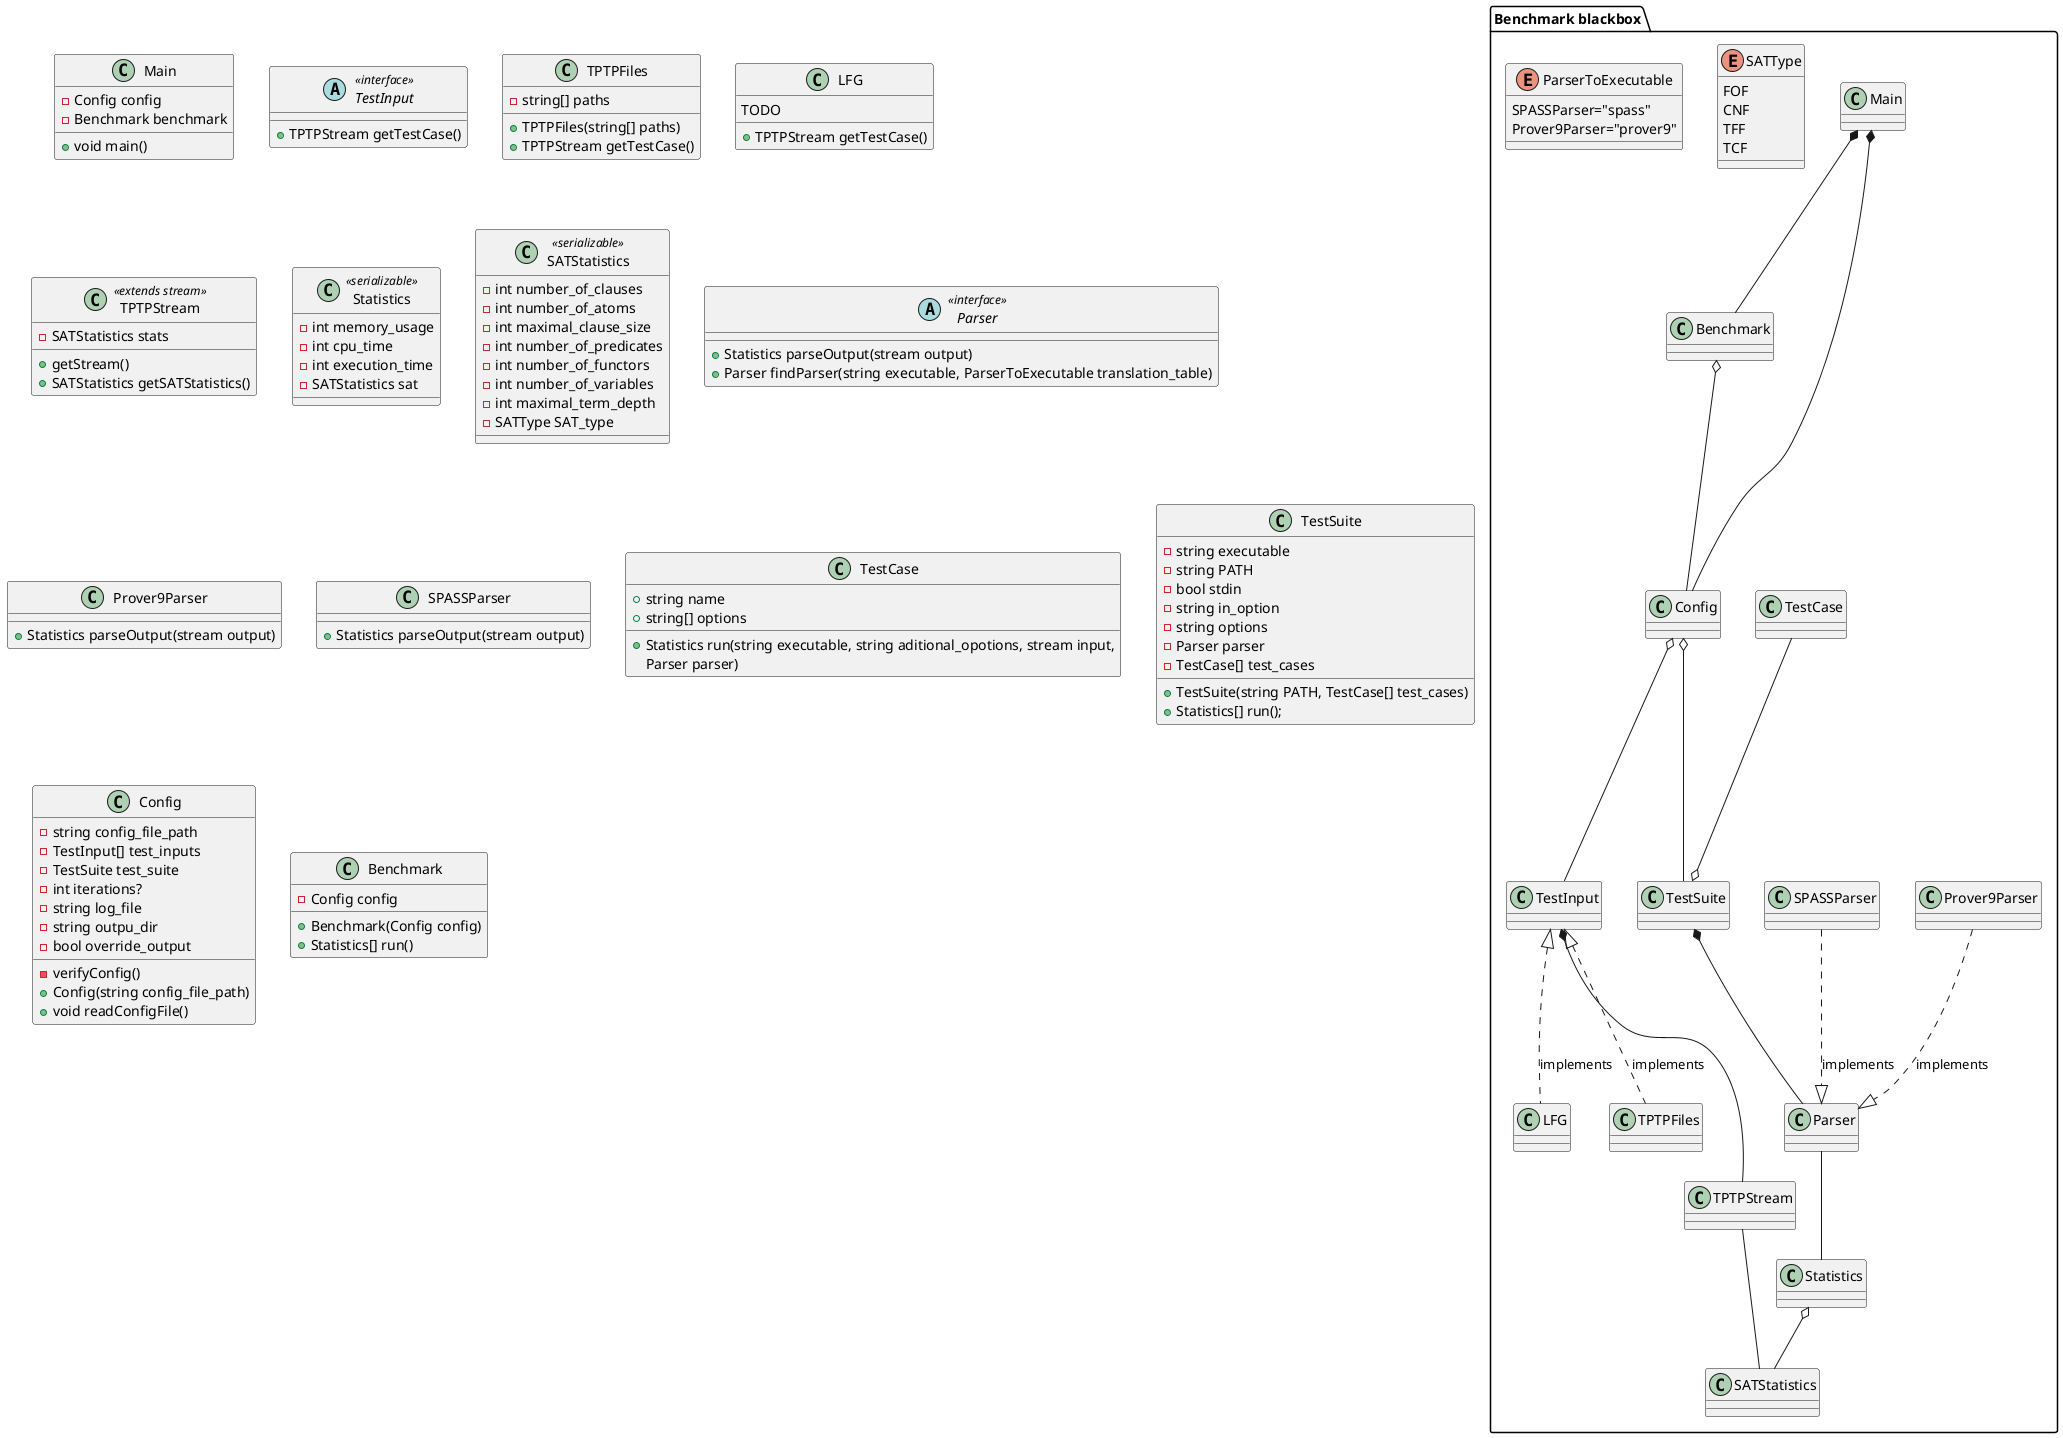 
@startuml

package "Benchmark blackbox" {
  TestInput <|.. LFG : implements
  TestInput <|.. TPTPFiles : implements
  TestCase --o TestSuite
  Benchmark o-- Config
  Config o-- TestSuite
  Config o-- TestInput
  TestSuite *-- Parser
  Parser -- Statistics
  Statistics o-- SATStatistics
  TPTPStream -- SATStatistics
  Prover9Parser ..|> Parser : implements
  SPASSParser ..|> Parser : implements
  TestInput *-- TPTPStream

  Main *-- Config
  Main *-- Benchmark

  Enum SATType {
  FOF
  CNF
  TFF
  TCF
  }

  Enum ParserToExecutable {
  SPASSParser="spass"
  Prover9Parser="prover9"
  }
}

class Main {
- Config config
- Benchmark benchmark
+ void main()
}

abstract class TestInput <<interface>> {
+ TPTPStream getTestCase()
}

class TPTPFiles {
- string[] paths
+ TPTPFiles(string[] paths)
+ TPTPStream getTestCase()
}

class LFG {
TODO
+ TPTPStream getTestCase()
}

class TPTPStream <<extends stream>>{
- SATStatistics stats
+ getStream()
+ SATStatistics getSATStatistics()
}


class Statistics <<serializable>> {
- int memory_usage
- int cpu_time
- int execution_time
- SATStatistics sat
}

class SATStatistics <<serializable>> {
- int number_of_clauses
- int number_of_atoms
- int maximal_clause_size
- int number_of_predicates
- int number_of_functors
- int number_of_variables
- int maximal_term_depth
- SATType SAT_type

}

abstract class Parser <<interface>> {
+ Statistics parseOutput(stream output)
+ Parser findParser(string executable, ParserToExecutable translation_table)
}

class Prover9Parser {
+ Statistics parseOutput(stream output)
}

class SPASSParser {
+ Statistics parseOutput(stream output)
}

class TestCase {
+ string name
+ string[] options

+ Statistics run(string executable, string aditional_opotions, stream input,
  Parser parser)
}

class TestSuite {
- string executable
- string PATH
- bool stdin
- string in_option
- string options
- Parser parser
- TestCase[] test_cases
+ TestSuite(string PATH, TestCase[] test_cases)
+ Statistics[] run();
}

class Config {
- string config_file_path
- TestInput[] test_inputs
- TestSuite test_suite
- int iterations?
- string log_file
- string outpu_dir
- bool override_output

- verifyConfig()
+ Config(string config_file_path)
+ void readConfigFile()

}

class Benchmark {
- Config config
+ Benchmark(Config config)
+ Statistics[] run()
}

@enduml

